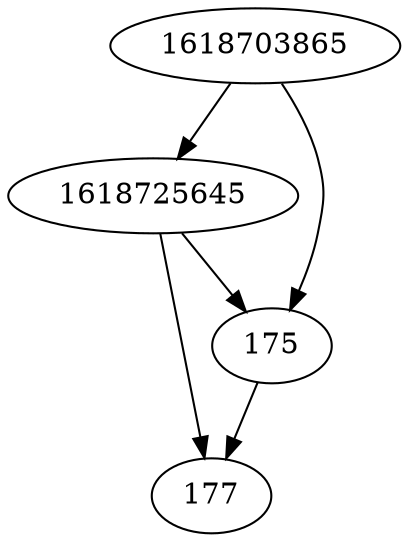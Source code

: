 strict digraph  {
1618703865;
177;
1618725645;
175;
1618703865 -> 175;
1618703865 -> 1618725645;
1618725645 -> 175;
1618725645 -> 177;
175 -> 177;
}
